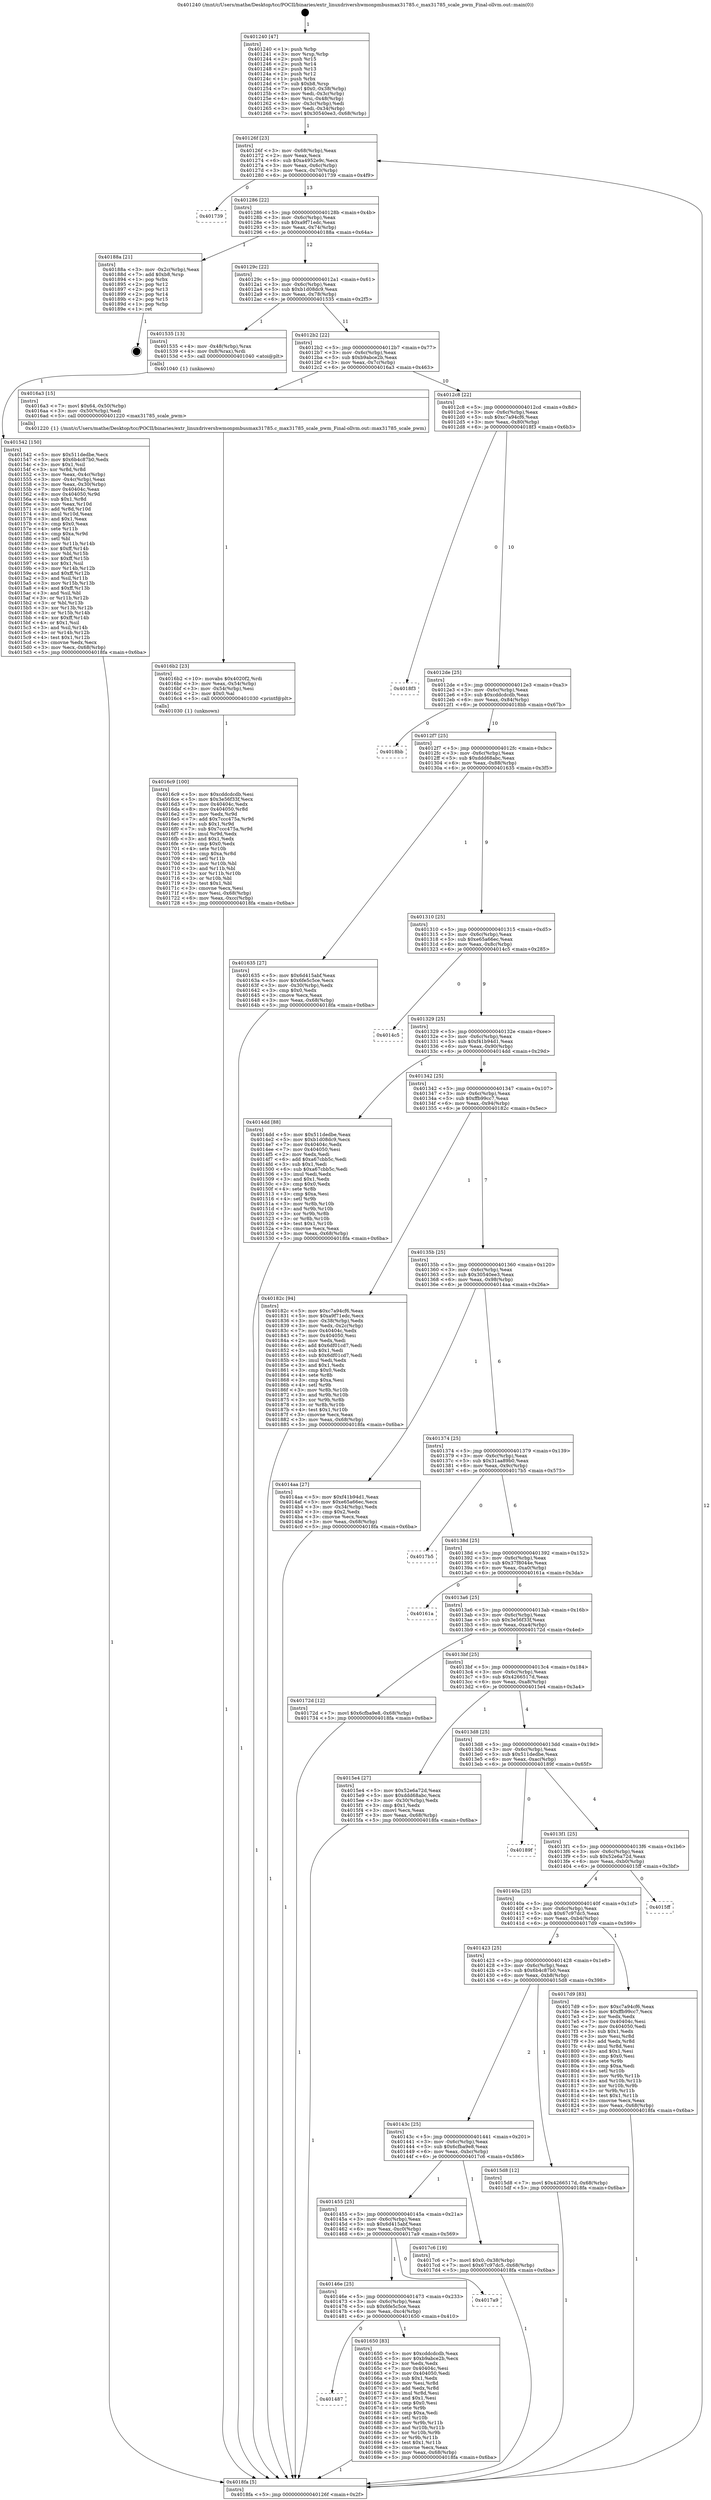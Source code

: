 digraph "0x401240" {
  label = "0x401240 (/mnt/c/Users/mathe/Desktop/tcc/POCII/binaries/extr_linuxdrivershwmonpmbusmax31785.c_max31785_scale_pwm_Final-ollvm.out::main(0))"
  labelloc = "t"
  node[shape=record]

  Entry [label="",width=0.3,height=0.3,shape=circle,fillcolor=black,style=filled]
  "0x40126f" [label="{
     0x40126f [23]\l
     | [instrs]\l
     &nbsp;&nbsp;0x40126f \<+3\>: mov -0x68(%rbp),%eax\l
     &nbsp;&nbsp;0x401272 \<+2\>: mov %eax,%ecx\l
     &nbsp;&nbsp;0x401274 \<+6\>: sub $0xa4952e9c,%ecx\l
     &nbsp;&nbsp;0x40127a \<+3\>: mov %eax,-0x6c(%rbp)\l
     &nbsp;&nbsp;0x40127d \<+3\>: mov %ecx,-0x70(%rbp)\l
     &nbsp;&nbsp;0x401280 \<+6\>: je 0000000000401739 \<main+0x4f9\>\l
  }"]
  "0x401739" [label="{
     0x401739\l
  }", style=dashed]
  "0x401286" [label="{
     0x401286 [22]\l
     | [instrs]\l
     &nbsp;&nbsp;0x401286 \<+5\>: jmp 000000000040128b \<main+0x4b\>\l
     &nbsp;&nbsp;0x40128b \<+3\>: mov -0x6c(%rbp),%eax\l
     &nbsp;&nbsp;0x40128e \<+5\>: sub $0xa9f71edc,%eax\l
     &nbsp;&nbsp;0x401293 \<+3\>: mov %eax,-0x74(%rbp)\l
     &nbsp;&nbsp;0x401296 \<+6\>: je 000000000040188a \<main+0x64a\>\l
  }"]
  Exit [label="",width=0.3,height=0.3,shape=circle,fillcolor=black,style=filled,peripheries=2]
  "0x40188a" [label="{
     0x40188a [21]\l
     | [instrs]\l
     &nbsp;&nbsp;0x40188a \<+3\>: mov -0x2c(%rbp),%eax\l
     &nbsp;&nbsp;0x40188d \<+7\>: add $0xb8,%rsp\l
     &nbsp;&nbsp;0x401894 \<+1\>: pop %rbx\l
     &nbsp;&nbsp;0x401895 \<+2\>: pop %r12\l
     &nbsp;&nbsp;0x401897 \<+2\>: pop %r13\l
     &nbsp;&nbsp;0x401899 \<+2\>: pop %r14\l
     &nbsp;&nbsp;0x40189b \<+2\>: pop %r15\l
     &nbsp;&nbsp;0x40189d \<+1\>: pop %rbp\l
     &nbsp;&nbsp;0x40189e \<+1\>: ret\l
  }"]
  "0x40129c" [label="{
     0x40129c [22]\l
     | [instrs]\l
     &nbsp;&nbsp;0x40129c \<+5\>: jmp 00000000004012a1 \<main+0x61\>\l
     &nbsp;&nbsp;0x4012a1 \<+3\>: mov -0x6c(%rbp),%eax\l
     &nbsp;&nbsp;0x4012a4 \<+5\>: sub $0xb1d08dc9,%eax\l
     &nbsp;&nbsp;0x4012a9 \<+3\>: mov %eax,-0x78(%rbp)\l
     &nbsp;&nbsp;0x4012ac \<+6\>: je 0000000000401535 \<main+0x2f5\>\l
  }"]
  "0x4016c9" [label="{
     0x4016c9 [100]\l
     | [instrs]\l
     &nbsp;&nbsp;0x4016c9 \<+5\>: mov $0xcddcdcdb,%esi\l
     &nbsp;&nbsp;0x4016ce \<+5\>: mov $0x3e56f33f,%ecx\l
     &nbsp;&nbsp;0x4016d3 \<+7\>: mov 0x40404c,%edx\l
     &nbsp;&nbsp;0x4016da \<+8\>: mov 0x404050,%r8d\l
     &nbsp;&nbsp;0x4016e2 \<+3\>: mov %edx,%r9d\l
     &nbsp;&nbsp;0x4016e5 \<+7\>: add $0x7ccc475a,%r9d\l
     &nbsp;&nbsp;0x4016ec \<+4\>: sub $0x1,%r9d\l
     &nbsp;&nbsp;0x4016f0 \<+7\>: sub $0x7ccc475a,%r9d\l
     &nbsp;&nbsp;0x4016f7 \<+4\>: imul %r9d,%edx\l
     &nbsp;&nbsp;0x4016fb \<+3\>: and $0x1,%edx\l
     &nbsp;&nbsp;0x4016fe \<+3\>: cmp $0x0,%edx\l
     &nbsp;&nbsp;0x401701 \<+4\>: sete %r10b\l
     &nbsp;&nbsp;0x401705 \<+4\>: cmp $0xa,%r8d\l
     &nbsp;&nbsp;0x401709 \<+4\>: setl %r11b\l
     &nbsp;&nbsp;0x40170d \<+3\>: mov %r10b,%bl\l
     &nbsp;&nbsp;0x401710 \<+3\>: and %r11b,%bl\l
     &nbsp;&nbsp;0x401713 \<+3\>: xor %r11b,%r10b\l
     &nbsp;&nbsp;0x401716 \<+3\>: or %r10b,%bl\l
     &nbsp;&nbsp;0x401719 \<+3\>: test $0x1,%bl\l
     &nbsp;&nbsp;0x40171c \<+3\>: cmovne %ecx,%esi\l
     &nbsp;&nbsp;0x40171f \<+3\>: mov %esi,-0x68(%rbp)\l
     &nbsp;&nbsp;0x401722 \<+6\>: mov %eax,-0xcc(%rbp)\l
     &nbsp;&nbsp;0x401728 \<+5\>: jmp 00000000004018fa \<main+0x6ba\>\l
  }"]
  "0x401535" [label="{
     0x401535 [13]\l
     | [instrs]\l
     &nbsp;&nbsp;0x401535 \<+4\>: mov -0x48(%rbp),%rax\l
     &nbsp;&nbsp;0x401539 \<+4\>: mov 0x8(%rax),%rdi\l
     &nbsp;&nbsp;0x40153d \<+5\>: call 0000000000401040 \<atoi@plt\>\l
     | [calls]\l
     &nbsp;&nbsp;0x401040 \{1\} (unknown)\l
  }"]
  "0x4012b2" [label="{
     0x4012b2 [22]\l
     | [instrs]\l
     &nbsp;&nbsp;0x4012b2 \<+5\>: jmp 00000000004012b7 \<main+0x77\>\l
     &nbsp;&nbsp;0x4012b7 \<+3\>: mov -0x6c(%rbp),%eax\l
     &nbsp;&nbsp;0x4012ba \<+5\>: sub $0xb9abce2b,%eax\l
     &nbsp;&nbsp;0x4012bf \<+3\>: mov %eax,-0x7c(%rbp)\l
     &nbsp;&nbsp;0x4012c2 \<+6\>: je 00000000004016a3 \<main+0x463\>\l
  }"]
  "0x4016b2" [label="{
     0x4016b2 [23]\l
     | [instrs]\l
     &nbsp;&nbsp;0x4016b2 \<+10\>: movabs $0x4020f2,%rdi\l
     &nbsp;&nbsp;0x4016bc \<+3\>: mov %eax,-0x54(%rbp)\l
     &nbsp;&nbsp;0x4016bf \<+3\>: mov -0x54(%rbp),%esi\l
     &nbsp;&nbsp;0x4016c2 \<+2\>: mov $0x0,%al\l
     &nbsp;&nbsp;0x4016c4 \<+5\>: call 0000000000401030 \<printf@plt\>\l
     | [calls]\l
     &nbsp;&nbsp;0x401030 \{1\} (unknown)\l
  }"]
  "0x4016a3" [label="{
     0x4016a3 [15]\l
     | [instrs]\l
     &nbsp;&nbsp;0x4016a3 \<+7\>: movl $0x64,-0x50(%rbp)\l
     &nbsp;&nbsp;0x4016aa \<+3\>: mov -0x50(%rbp),%edi\l
     &nbsp;&nbsp;0x4016ad \<+5\>: call 0000000000401220 \<max31785_scale_pwm\>\l
     | [calls]\l
     &nbsp;&nbsp;0x401220 \{1\} (/mnt/c/Users/mathe/Desktop/tcc/POCII/binaries/extr_linuxdrivershwmonpmbusmax31785.c_max31785_scale_pwm_Final-ollvm.out::max31785_scale_pwm)\l
  }"]
  "0x4012c8" [label="{
     0x4012c8 [22]\l
     | [instrs]\l
     &nbsp;&nbsp;0x4012c8 \<+5\>: jmp 00000000004012cd \<main+0x8d\>\l
     &nbsp;&nbsp;0x4012cd \<+3\>: mov -0x6c(%rbp),%eax\l
     &nbsp;&nbsp;0x4012d0 \<+5\>: sub $0xc7a94cf6,%eax\l
     &nbsp;&nbsp;0x4012d5 \<+3\>: mov %eax,-0x80(%rbp)\l
     &nbsp;&nbsp;0x4012d8 \<+6\>: je 00000000004018f3 \<main+0x6b3\>\l
  }"]
  "0x401487" [label="{
     0x401487\l
  }", style=dashed]
  "0x4018f3" [label="{
     0x4018f3\l
  }", style=dashed]
  "0x4012de" [label="{
     0x4012de [25]\l
     | [instrs]\l
     &nbsp;&nbsp;0x4012de \<+5\>: jmp 00000000004012e3 \<main+0xa3\>\l
     &nbsp;&nbsp;0x4012e3 \<+3\>: mov -0x6c(%rbp),%eax\l
     &nbsp;&nbsp;0x4012e6 \<+5\>: sub $0xcddcdcdb,%eax\l
     &nbsp;&nbsp;0x4012eb \<+6\>: mov %eax,-0x84(%rbp)\l
     &nbsp;&nbsp;0x4012f1 \<+6\>: je 00000000004018bb \<main+0x67b\>\l
  }"]
  "0x401650" [label="{
     0x401650 [83]\l
     | [instrs]\l
     &nbsp;&nbsp;0x401650 \<+5\>: mov $0xcddcdcdb,%eax\l
     &nbsp;&nbsp;0x401655 \<+5\>: mov $0xb9abce2b,%ecx\l
     &nbsp;&nbsp;0x40165a \<+2\>: xor %edx,%edx\l
     &nbsp;&nbsp;0x40165c \<+7\>: mov 0x40404c,%esi\l
     &nbsp;&nbsp;0x401663 \<+7\>: mov 0x404050,%edi\l
     &nbsp;&nbsp;0x40166a \<+3\>: sub $0x1,%edx\l
     &nbsp;&nbsp;0x40166d \<+3\>: mov %esi,%r8d\l
     &nbsp;&nbsp;0x401670 \<+3\>: add %edx,%r8d\l
     &nbsp;&nbsp;0x401673 \<+4\>: imul %r8d,%esi\l
     &nbsp;&nbsp;0x401677 \<+3\>: and $0x1,%esi\l
     &nbsp;&nbsp;0x40167a \<+3\>: cmp $0x0,%esi\l
     &nbsp;&nbsp;0x40167d \<+4\>: sete %r9b\l
     &nbsp;&nbsp;0x401681 \<+3\>: cmp $0xa,%edi\l
     &nbsp;&nbsp;0x401684 \<+4\>: setl %r10b\l
     &nbsp;&nbsp;0x401688 \<+3\>: mov %r9b,%r11b\l
     &nbsp;&nbsp;0x40168b \<+3\>: and %r10b,%r11b\l
     &nbsp;&nbsp;0x40168e \<+3\>: xor %r10b,%r9b\l
     &nbsp;&nbsp;0x401691 \<+3\>: or %r9b,%r11b\l
     &nbsp;&nbsp;0x401694 \<+4\>: test $0x1,%r11b\l
     &nbsp;&nbsp;0x401698 \<+3\>: cmovne %ecx,%eax\l
     &nbsp;&nbsp;0x40169b \<+3\>: mov %eax,-0x68(%rbp)\l
     &nbsp;&nbsp;0x40169e \<+5\>: jmp 00000000004018fa \<main+0x6ba\>\l
  }"]
  "0x4018bb" [label="{
     0x4018bb\l
  }", style=dashed]
  "0x4012f7" [label="{
     0x4012f7 [25]\l
     | [instrs]\l
     &nbsp;&nbsp;0x4012f7 \<+5\>: jmp 00000000004012fc \<main+0xbc\>\l
     &nbsp;&nbsp;0x4012fc \<+3\>: mov -0x6c(%rbp),%eax\l
     &nbsp;&nbsp;0x4012ff \<+5\>: sub $0xddd68abc,%eax\l
     &nbsp;&nbsp;0x401304 \<+6\>: mov %eax,-0x88(%rbp)\l
     &nbsp;&nbsp;0x40130a \<+6\>: je 0000000000401635 \<main+0x3f5\>\l
  }"]
  "0x40146e" [label="{
     0x40146e [25]\l
     | [instrs]\l
     &nbsp;&nbsp;0x40146e \<+5\>: jmp 0000000000401473 \<main+0x233\>\l
     &nbsp;&nbsp;0x401473 \<+3\>: mov -0x6c(%rbp),%eax\l
     &nbsp;&nbsp;0x401476 \<+5\>: sub $0x6fe5c5ce,%eax\l
     &nbsp;&nbsp;0x40147b \<+6\>: mov %eax,-0xc4(%rbp)\l
     &nbsp;&nbsp;0x401481 \<+6\>: je 0000000000401650 \<main+0x410\>\l
  }"]
  "0x401635" [label="{
     0x401635 [27]\l
     | [instrs]\l
     &nbsp;&nbsp;0x401635 \<+5\>: mov $0x6d415abf,%eax\l
     &nbsp;&nbsp;0x40163a \<+5\>: mov $0x6fe5c5ce,%ecx\l
     &nbsp;&nbsp;0x40163f \<+3\>: mov -0x30(%rbp),%edx\l
     &nbsp;&nbsp;0x401642 \<+3\>: cmp $0x0,%edx\l
     &nbsp;&nbsp;0x401645 \<+3\>: cmove %ecx,%eax\l
     &nbsp;&nbsp;0x401648 \<+3\>: mov %eax,-0x68(%rbp)\l
     &nbsp;&nbsp;0x40164b \<+5\>: jmp 00000000004018fa \<main+0x6ba\>\l
  }"]
  "0x401310" [label="{
     0x401310 [25]\l
     | [instrs]\l
     &nbsp;&nbsp;0x401310 \<+5\>: jmp 0000000000401315 \<main+0xd5\>\l
     &nbsp;&nbsp;0x401315 \<+3\>: mov -0x6c(%rbp),%eax\l
     &nbsp;&nbsp;0x401318 \<+5\>: sub $0xe65a66ec,%eax\l
     &nbsp;&nbsp;0x40131d \<+6\>: mov %eax,-0x8c(%rbp)\l
     &nbsp;&nbsp;0x401323 \<+6\>: je 00000000004014c5 \<main+0x285\>\l
  }"]
  "0x4017a9" [label="{
     0x4017a9\l
  }", style=dashed]
  "0x4014c5" [label="{
     0x4014c5\l
  }", style=dashed]
  "0x401329" [label="{
     0x401329 [25]\l
     | [instrs]\l
     &nbsp;&nbsp;0x401329 \<+5\>: jmp 000000000040132e \<main+0xee\>\l
     &nbsp;&nbsp;0x40132e \<+3\>: mov -0x6c(%rbp),%eax\l
     &nbsp;&nbsp;0x401331 \<+5\>: sub $0xf41b94d1,%eax\l
     &nbsp;&nbsp;0x401336 \<+6\>: mov %eax,-0x90(%rbp)\l
     &nbsp;&nbsp;0x40133c \<+6\>: je 00000000004014dd \<main+0x29d\>\l
  }"]
  "0x401455" [label="{
     0x401455 [25]\l
     | [instrs]\l
     &nbsp;&nbsp;0x401455 \<+5\>: jmp 000000000040145a \<main+0x21a\>\l
     &nbsp;&nbsp;0x40145a \<+3\>: mov -0x6c(%rbp),%eax\l
     &nbsp;&nbsp;0x40145d \<+5\>: sub $0x6d415abf,%eax\l
     &nbsp;&nbsp;0x401462 \<+6\>: mov %eax,-0xc0(%rbp)\l
     &nbsp;&nbsp;0x401468 \<+6\>: je 00000000004017a9 \<main+0x569\>\l
  }"]
  "0x4014dd" [label="{
     0x4014dd [88]\l
     | [instrs]\l
     &nbsp;&nbsp;0x4014dd \<+5\>: mov $0x511dedbe,%eax\l
     &nbsp;&nbsp;0x4014e2 \<+5\>: mov $0xb1d08dc9,%ecx\l
     &nbsp;&nbsp;0x4014e7 \<+7\>: mov 0x40404c,%edx\l
     &nbsp;&nbsp;0x4014ee \<+7\>: mov 0x404050,%esi\l
     &nbsp;&nbsp;0x4014f5 \<+2\>: mov %edx,%edi\l
     &nbsp;&nbsp;0x4014f7 \<+6\>: add $0xa67cbb5c,%edi\l
     &nbsp;&nbsp;0x4014fd \<+3\>: sub $0x1,%edi\l
     &nbsp;&nbsp;0x401500 \<+6\>: sub $0xa67cbb5c,%edi\l
     &nbsp;&nbsp;0x401506 \<+3\>: imul %edi,%edx\l
     &nbsp;&nbsp;0x401509 \<+3\>: and $0x1,%edx\l
     &nbsp;&nbsp;0x40150c \<+3\>: cmp $0x0,%edx\l
     &nbsp;&nbsp;0x40150f \<+4\>: sete %r8b\l
     &nbsp;&nbsp;0x401513 \<+3\>: cmp $0xa,%esi\l
     &nbsp;&nbsp;0x401516 \<+4\>: setl %r9b\l
     &nbsp;&nbsp;0x40151a \<+3\>: mov %r8b,%r10b\l
     &nbsp;&nbsp;0x40151d \<+3\>: and %r9b,%r10b\l
     &nbsp;&nbsp;0x401520 \<+3\>: xor %r9b,%r8b\l
     &nbsp;&nbsp;0x401523 \<+3\>: or %r8b,%r10b\l
     &nbsp;&nbsp;0x401526 \<+4\>: test $0x1,%r10b\l
     &nbsp;&nbsp;0x40152a \<+3\>: cmovne %ecx,%eax\l
     &nbsp;&nbsp;0x40152d \<+3\>: mov %eax,-0x68(%rbp)\l
     &nbsp;&nbsp;0x401530 \<+5\>: jmp 00000000004018fa \<main+0x6ba\>\l
  }"]
  "0x401342" [label="{
     0x401342 [25]\l
     | [instrs]\l
     &nbsp;&nbsp;0x401342 \<+5\>: jmp 0000000000401347 \<main+0x107\>\l
     &nbsp;&nbsp;0x401347 \<+3\>: mov -0x6c(%rbp),%eax\l
     &nbsp;&nbsp;0x40134a \<+5\>: sub $0xffb99cc7,%eax\l
     &nbsp;&nbsp;0x40134f \<+6\>: mov %eax,-0x94(%rbp)\l
     &nbsp;&nbsp;0x401355 \<+6\>: je 000000000040182c \<main+0x5ec\>\l
  }"]
  "0x4017c6" [label="{
     0x4017c6 [19]\l
     | [instrs]\l
     &nbsp;&nbsp;0x4017c6 \<+7\>: movl $0x0,-0x38(%rbp)\l
     &nbsp;&nbsp;0x4017cd \<+7\>: movl $0x67c97dc5,-0x68(%rbp)\l
     &nbsp;&nbsp;0x4017d4 \<+5\>: jmp 00000000004018fa \<main+0x6ba\>\l
  }"]
  "0x40182c" [label="{
     0x40182c [94]\l
     | [instrs]\l
     &nbsp;&nbsp;0x40182c \<+5\>: mov $0xc7a94cf6,%eax\l
     &nbsp;&nbsp;0x401831 \<+5\>: mov $0xa9f71edc,%ecx\l
     &nbsp;&nbsp;0x401836 \<+3\>: mov -0x38(%rbp),%edx\l
     &nbsp;&nbsp;0x401839 \<+3\>: mov %edx,-0x2c(%rbp)\l
     &nbsp;&nbsp;0x40183c \<+7\>: mov 0x40404c,%edx\l
     &nbsp;&nbsp;0x401843 \<+7\>: mov 0x404050,%esi\l
     &nbsp;&nbsp;0x40184a \<+2\>: mov %edx,%edi\l
     &nbsp;&nbsp;0x40184c \<+6\>: add $0x6df01cd7,%edi\l
     &nbsp;&nbsp;0x401852 \<+3\>: sub $0x1,%edi\l
     &nbsp;&nbsp;0x401855 \<+6\>: sub $0x6df01cd7,%edi\l
     &nbsp;&nbsp;0x40185b \<+3\>: imul %edi,%edx\l
     &nbsp;&nbsp;0x40185e \<+3\>: and $0x1,%edx\l
     &nbsp;&nbsp;0x401861 \<+3\>: cmp $0x0,%edx\l
     &nbsp;&nbsp;0x401864 \<+4\>: sete %r8b\l
     &nbsp;&nbsp;0x401868 \<+3\>: cmp $0xa,%esi\l
     &nbsp;&nbsp;0x40186b \<+4\>: setl %r9b\l
     &nbsp;&nbsp;0x40186f \<+3\>: mov %r8b,%r10b\l
     &nbsp;&nbsp;0x401872 \<+3\>: and %r9b,%r10b\l
     &nbsp;&nbsp;0x401875 \<+3\>: xor %r9b,%r8b\l
     &nbsp;&nbsp;0x401878 \<+3\>: or %r8b,%r10b\l
     &nbsp;&nbsp;0x40187b \<+4\>: test $0x1,%r10b\l
     &nbsp;&nbsp;0x40187f \<+3\>: cmovne %ecx,%eax\l
     &nbsp;&nbsp;0x401882 \<+3\>: mov %eax,-0x68(%rbp)\l
     &nbsp;&nbsp;0x401885 \<+5\>: jmp 00000000004018fa \<main+0x6ba\>\l
  }"]
  "0x40135b" [label="{
     0x40135b [25]\l
     | [instrs]\l
     &nbsp;&nbsp;0x40135b \<+5\>: jmp 0000000000401360 \<main+0x120\>\l
     &nbsp;&nbsp;0x401360 \<+3\>: mov -0x6c(%rbp),%eax\l
     &nbsp;&nbsp;0x401363 \<+5\>: sub $0x30540ee3,%eax\l
     &nbsp;&nbsp;0x401368 \<+6\>: mov %eax,-0x98(%rbp)\l
     &nbsp;&nbsp;0x40136e \<+6\>: je 00000000004014aa \<main+0x26a\>\l
  }"]
  "0x40143c" [label="{
     0x40143c [25]\l
     | [instrs]\l
     &nbsp;&nbsp;0x40143c \<+5\>: jmp 0000000000401441 \<main+0x201\>\l
     &nbsp;&nbsp;0x401441 \<+3\>: mov -0x6c(%rbp),%eax\l
     &nbsp;&nbsp;0x401444 \<+5\>: sub $0x6cfba9e8,%eax\l
     &nbsp;&nbsp;0x401449 \<+6\>: mov %eax,-0xbc(%rbp)\l
     &nbsp;&nbsp;0x40144f \<+6\>: je 00000000004017c6 \<main+0x586\>\l
  }"]
  "0x4014aa" [label="{
     0x4014aa [27]\l
     | [instrs]\l
     &nbsp;&nbsp;0x4014aa \<+5\>: mov $0xf41b94d1,%eax\l
     &nbsp;&nbsp;0x4014af \<+5\>: mov $0xe65a66ec,%ecx\l
     &nbsp;&nbsp;0x4014b4 \<+3\>: mov -0x34(%rbp),%edx\l
     &nbsp;&nbsp;0x4014b7 \<+3\>: cmp $0x2,%edx\l
     &nbsp;&nbsp;0x4014ba \<+3\>: cmovne %ecx,%eax\l
     &nbsp;&nbsp;0x4014bd \<+3\>: mov %eax,-0x68(%rbp)\l
     &nbsp;&nbsp;0x4014c0 \<+5\>: jmp 00000000004018fa \<main+0x6ba\>\l
  }"]
  "0x401374" [label="{
     0x401374 [25]\l
     | [instrs]\l
     &nbsp;&nbsp;0x401374 \<+5\>: jmp 0000000000401379 \<main+0x139\>\l
     &nbsp;&nbsp;0x401379 \<+3\>: mov -0x6c(%rbp),%eax\l
     &nbsp;&nbsp;0x40137c \<+5\>: sub $0x31aa89b0,%eax\l
     &nbsp;&nbsp;0x401381 \<+6\>: mov %eax,-0x9c(%rbp)\l
     &nbsp;&nbsp;0x401387 \<+6\>: je 00000000004017b5 \<main+0x575\>\l
  }"]
  "0x4018fa" [label="{
     0x4018fa [5]\l
     | [instrs]\l
     &nbsp;&nbsp;0x4018fa \<+5\>: jmp 000000000040126f \<main+0x2f\>\l
  }"]
  "0x401240" [label="{
     0x401240 [47]\l
     | [instrs]\l
     &nbsp;&nbsp;0x401240 \<+1\>: push %rbp\l
     &nbsp;&nbsp;0x401241 \<+3\>: mov %rsp,%rbp\l
     &nbsp;&nbsp;0x401244 \<+2\>: push %r15\l
     &nbsp;&nbsp;0x401246 \<+2\>: push %r14\l
     &nbsp;&nbsp;0x401248 \<+2\>: push %r13\l
     &nbsp;&nbsp;0x40124a \<+2\>: push %r12\l
     &nbsp;&nbsp;0x40124c \<+1\>: push %rbx\l
     &nbsp;&nbsp;0x40124d \<+7\>: sub $0xb8,%rsp\l
     &nbsp;&nbsp;0x401254 \<+7\>: movl $0x0,-0x38(%rbp)\l
     &nbsp;&nbsp;0x40125b \<+3\>: mov %edi,-0x3c(%rbp)\l
     &nbsp;&nbsp;0x40125e \<+4\>: mov %rsi,-0x48(%rbp)\l
     &nbsp;&nbsp;0x401262 \<+3\>: mov -0x3c(%rbp),%edi\l
     &nbsp;&nbsp;0x401265 \<+3\>: mov %edi,-0x34(%rbp)\l
     &nbsp;&nbsp;0x401268 \<+7\>: movl $0x30540ee3,-0x68(%rbp)\l
  }"]
  "0x401542" [label="{
     0x401542 [150]\l
     | [instrs]\l
     &nbsp;&nbsp;0x401542 \<+5\>: mov $0x511dedbe,%ecx\l
     &nbsp;&nbsp;0x401547 \<+5\>: mov $0x6b4c87b0,%edx\l
     &nbsp;&nbsp;0x40154c \<+3\>: mov $0x1,%sil\l
     &nbsp;&nbsp;0x40154f \<+3\>: xor %r8d,%r8d\l
     &nbsp;&nbsp;0x401552 \<+3\>: mov %eax,-0x4c(%rbp)\l
     &nbsp;&nbsp;0x401555 \<+3\>: mov -0x4c(%rbp),%eax\l
     &nbsp;&nbsp;0x401558 \<+3\>: mov %eax,-0x30(%rbp)\l
     &nbsp;&nbsp;0x40155b \<+7\>: mov 0x40404c,%eax\l
     &nbsp;&nbsp;0x401562 \<+8\>: mov 0x404050,%r9d\l
     &nbsp;&nbsp;0x40156a \<+4\>: sub $0x1,%r8d\l
     &nbsp;&nbsp;0x40156e \<+3\>: mov %eax,%r10d\l
     &nbsp;&nbsp;0x401571 \<+3\>: add %r8d,%r10d\l
     &nbsp;&nbsp;0x401574 \<+4\>: imul %r10d,%eax\l
     &nbsp;&nbsp;0x401578 \<+3\>: and $0x1,%eax\l
     &nbsp;&nbsp;0x40157b \<+3\>: cmp $0x0,%eax\l
     &nbsp;&nbsp;0x40157e \<+4\>: sete %r11b\l
     &nbsp;&nbsp;0x401582 \<+4\>: cmp $0xa,%r9d\l
     &nbsp;&nbsp;0x401586 \<+3\>: setl %bl\l
     &nbsp;&nbsp;0x401589 \<+3\>: mov %r11b,%r14b\l
     &nbsp;&nbsp;0x40158c \<+4\>: xor $0xff,%r14b\l
     &nbsp;&nbsp;0x401590 \<+3\>: mov %bl,%r15b\l
     &nbsp;&nbsp;0x401593 \<+4\>: xor $0xff,%r15b\l
     &nbsp;&nbsp;0x401597 \<+4\>: xor $0x1,%sil\l
     &nbsp;&nbsp;0x40159b \<+3\>: mov %r14b,%r12b\l
     &nbsp;&nbsp;0x40159e \<+4\>: and $0xff,%r12b\l
     &nbsp;&nbsp;0x4015a2 \<+3\>: and %sil,%r11b\l
     &nbsp;&nbsp;0x4015a5 \<+3\>: mov %r15b,%r13b\l
     &nbsp;&nbsp;0x4015a8 \<+4\>: and $0xff,%r13b\l
     &nbsp;&nbsp;0x4015ac \<+3\>: and %sil,%bl\l
     &nbsp;&nbsp;0x4015af \<+3\>: or %r11b,%r12b\l
     &nbsp;&nbsp;0x4015b2 \<+3\>: or %bl,%r13b\l
     &nbsp;&nbsp;0x4015b5 \<+3\>: xor %r13b,%r12b\l
     &nbsp;&nbsp;0x4015b8 \<+3\>: or %r15b,%r14b\l
     &nbsp;&nbsp;0x4015bb \<+4\>: xor $0xff,%r14b\l
     &nbsp;&nbsp;0x4015bf \<+4\>: or $0x1,%sil\l
     &nbsp;&nbsp;0x4015c3 \<+3\>: and %sil,%r14b\l
     &nbsp;&nbsp;0x4015c6 \<+3\>: or %r14b,%r12b\l
     &nbsp;&nbsp;0x4015c9 \<+4\>: test $0x1,%r12b\l
     &nbsp;&nbsp;0x4015cd \<+3\>: cmovne %edx,%ecx\l
     &nbsp;&nbsp;0x4015d0 \<+3\>: mov %ecx,-0x68(%rbp)\l
     &nbsp;&nbsp;0x4015d3 \<+5\>: jmp 00000000004018fa \<main+0x6ba\>\l
  }"]
  "0x4015d8" [label="{
     0x4015d8 [12]\l
     | [instrs]\l
     &nbsp;&nbsp;0x4015d8 \<+7\>: movl $0x4266517d,-0x68(%rbp)\l
     &nbsp;&nbsp;0x4015df \<+5\>: jmp 00000000004018fa \<main+0x6ba\>\l
  }"]
  "0x4017b5" [label="{
     0x4017b5\l
  }", style=dashed]
  "0x40138d" [label="{
     0x40138d [25]\l
     | [instrs]\l
     &nbsp;&nbsp;0x40138d \<+5\>: jmp 0000000000401392 \<main+0x152\>\l
     &nbsp;&nbsp;0x401392 \<+3\>: mov -0x6c(%rbp),%eax\l
     &nbsp;&nbsp;0x401395 \<+5\>: sub $0x37f8044e,%eax\l
     &nbsp;&nbsp;0x40139a \<+6\>: mov %eax,-0xa0(%rbp)\l
     &nbsp;&nbsp;0x4013a0 \<+6\>: je 000000000040161a \<main+0x3da\>\l
  }"]
  "0x401423" [label="{
     0x401423 [25]\l
     | [instrs]\l
     &nbsp;&nbsp;0x401423 \<+5\>: jmp 0000000000401428 \<main+0x1e8\>\l
     &nbsp;&nbsp;0x401428 \<+3\>: mov -0x6c(%rbp),%eax\l
     &nbsp;&nbsp;0x40142b \<+5\>: sub $0x6b4c87b0,%eax\l
     &nbsp;&nbsp;0x401430 \<+6\>: mov %eax,-0xb8(%rbp)\l
     &nbsp;&nbsp;0x401436 \<+6\>: je 00000000004015d8 \<main+0x398\>\l
  }"]
  "0x40161a" [label="{
     0x40161a\l
  }", style=dashed]
  "0x4013a6" [label="{
     0x4013a6 [25]\l
     | [instrs]\l
     &nbsp;&nbsp;0x4013a6 \<+5\>: jmp 00000000004013ab \<main+0x16b\>\l
     &nbsp;&nbsp;0x4013ab \<+3\>: mov -0x6c(%rbp),%eax\l
     &nbsp;&nbsp;0x4013ae \<+5\>: sub $0x3e56f33f,%eax\l
     &nbsp;&nbsp;0x4013b3 \<+6\>: mov %eax,-0xa4(%rbp)\l
     &nbsp;&nbsp;0x4013b9 \<+6\>: je 000000000040172d \<main+0x4ed\>\l
  }"]
  "0x4017d9" [label="{
     0x4017d9 [83]\l
     | [instrs]\l
     &nbsp;&nbsp;0x4017d9 \<+5\>: mov $0xc7a94cf6,%eax\l
     &nbsp;&nbsp;0x4017de \<+5\>: mov $0xffb99cc7,%ecx\l
     &nbsp;&nbsp;0x4017e3 \<+2\>: xor %edx,%edx\l
     &nbsp;&nbsp;0x4017e5 \<+7\>: mov 0x40404c,%esi\l
     &nbsp;&nbsp;0x4017ec \<+7\>: mov 0x404050,%edi\l
     &nbsp;&nbsp;0x4017f3 \<+3\>: sub $0x1,%edx\l
     &nbsp;&nbsp;0x4017f6 \<+3\>: mov %esi,%r8d\l
     &nbsp;&nbsp;0x4017f9 \<+3\>: add %edx,%r8d\l
     &nbsp;&nbsp;0x4017fc \<+4\>: imul %r8d,%esi\l
     &nbsp;&nbsp;0x401800 \<+3\>: and $0x1,%esi\l
     &nbsp;&nbsp;0x401803 \<+3\>: cmp $0x0,%esi\l
     &nbsp;&nbsp;0x401806 \<+4\>: sete %r9b\l
     &nbsp;&nbsp;0x40180a \<+3\>: cmp $0xa,%edi\l
     &nbsp;&nbsp;0x40180d \<+4\>: setl %r10b\l
     &nbsp;&nbsp;0x401811 \<+3\>: mov %r9b,%r11b\l
     &nbsp;&nbsp;0x401814 \<+3\>: and %r10b,%r11b\l
     &nbsp;&nbsp;0x401817 \<+3\>: xor %r10b,%r9b\l
     &nbsp;&nbsp;0x40181a \<+3\>: or %r9b,%r11b\l
     &nbsp;&nbsp;0x40181d \<+4\>: test $0x1,%r11b\l
     &nbsp;&nbsp;0x401821 \<+3\>: cmovne %ecx,%eax\l
     &nbsp;&nbsp;0x401824 \<+3\>: mov %eax,-0x68(%rbp)\l
     &nbsp;&nbsp;0x401827 \<+5\>: jmp 00000000004018fa \<main+0x6ba\>\l
  }"]
  "0x40172d" [label="{
     0x40172d [12]\l
     | [instrs]\l
     &nbsp;&nbsp;0x40172d \<+7\>: movl $0x6cfba9e8,-0x68(%rbp)\l
     &nbsp;&nbsp;0x401734 \<+5\>: jmp 00000000004018fa \<main+0x6ba\>\l
  }"]
  "0x4013bf" [label="{
     0x4013bf [25]\l
     | [instrs]\l
     &nbsp;&nbsp;0x4013bf \<+5\>: jmp 00000000004013c4 \<main+0x184\>\l
     &nbsp;&nbsp;0x4013c4 \<+3\>: mov -0x6c(%rbp),%eax\l
     &nbsp;&nbsp;0x4013c7 \<+5\>: sub $0x4266517d,%eax\l
     &nbsp;&nbsp;0x4013cc \<+6\>: mov %eax,-0xa8(%rbp)\l
     &nbsp;&nbsp;0x4013d2 \<+6\>: je 00000000004015e4 \<main+0x3a4\>\l
  }"]
  "0x40140a" [label="{
     0x40140a [25]\l
     | [instrs]\l
     &nbsp;&nbsp;0x40140a \<+5\>: jmp 000000000040140f \<main+0x1cf\>\l
     &nbsp;&nbsp;0x40140f \<+3\>: mov -0x6c(%rbp),%eax\l
     &nbsp;&nbsp;0x401412 \<+5\>: sub $0x67c97dc5,%eax\l
     &nbsp;&nbsp;0x401417 \<+6\>: mov %eax,-0xb4(%rbp)\l
     &nbsp;&nbsp;0x40141d \<+6\>: je 00000000004017d9 \<main+0x599\>\l
  }"]
  "0x4015e4" [label="{
     0x4015e4 [27]\l
     | [instrs]\l
     &nbsp;&nbsp;0x4015e4 \<+5\>: mov $0x52e6a72d,%eax\l
     &nbsp;&nbsp;0x4015e9 \<+5\>: mov $0xddd68abc,%ecx\l
     &nbsp;&nbsp;0x4015ee \<+3\>: mov -0x30(%rbp),%edx\l
     &nbsp;&nbsp;0x4015f1 \<+3\>: cmp $0x1,%edx\l
     &nbsp;&nbsp;0x4015f4 \<+3\>: cmovl %ecx,%eax\l
     &nbsp;&nbsp;0x4015f7 \<+3\>: mov %eax,-0x68(%rbp)\l
     &nbsp;&nbsp;0x4015fa \<+5\>: jmp 00000000004018fa \<main+0x6ba\>\l
  }"]
  "0x4013d8" [label="{
     0x4013d8 [25]\l
     | [instrs]\l
     &nbsp;&nbsp;0x4013d8 \<+5\>: jmp 00000000004013dd \<main+0x19d\>\l
     &nbsp;&nbsp;0x4013dd \<+3\>: mov -0x6c(%rbp),%eax\l
     &nbsp;&nbsp;0x4013e0 \<+5\>: sub $0x511dedbe,%eax\l
     &nbsp;&nbsp;0x4013e5 \<+6\>: mov %eax,-0xac(%rbp)\l
     &nbsp;&nbsp;0x4013eb \<+6\>: je 000000000040189f \<main+0x65f\>\l
  }"]
  "0x4015ff" [label="{
     0x4015ff\l
  }", style=dashed]
  "0x40189f" [label="{
     0x40189f\l
  }", style=dashed]
  "0x4013f1" [label="{
     0x4013f1 [25]\l
     | [instrs]\l
     &nbsp;&nbsp;0x4013f1 \<+5\>: jmp 00000000004013f6 \<main+0x1b6\>\l
     &nbsp;&nbsp;0x4013f6 \<+3\>: mov -0x6c(%rbp),%eax\l
     &nbsp;&nbsp;0x4013f9 \<+5\>: sub $0x52e6a72d,%eax\l
     &nbsp;&nbsp;0x4013fe \<+6\>: mov %eax,-0xb0(%rbp)\l
     &nbsp;&nbsp;0x401404 \<+6\>: je 00000000004015ff \<main+0x3bf\>\l
  }"]
  Entry -> "0x401240" [label=" 1"]
  "0x40126f" -> "0x401739" [label=" 0"]
  "0x40126f" -> "0x401286" [label=" 13"]
  "0x40188a" -> Exit [label=" 1"]
  "0x401286" -> "0x40188a" [label=" 1"]
  "0x401286" -> "0x40129c" [label=" 12"]
  "0x40182c" -> "0x4018fa" [label=" 1"]
  "0x40129c" -> "0x401535" [label=" 1"]
  "0x40129c" -> "0x4012b2" [label=" 11"]
  "0x4017d9" -> "0x4018fa" [label=" 1"]
  "0x4012b2" -> "0x4016a3" [label=" 1"]
  "0x4012b2" -> "0x4012c8" [label=" 10"]
  "0x4017c6" -> "0x4018fa" [label=" 1"]
  "0x4012c8" -> "0x4018f3" [label=" 0"]
  "0x4012c8" -> "0x4012de" [label=" 10"]
  "0x40172d" -> "0x4018fa" [label=" 1"]
  "0x4012de" -> "0x4018bb" [label=" 0"]
  "0x4012de" -> "0x4012f7" [label=" 10"]
  "0x4016c9" -> "0x4018fa" [label=" 1"]
  "0x4012f7" -> "0x401635" [label=" 1"]
  "0x4012f7" -> "0x401310" [label=" 9"]
  "0x4016a3" -> "0x4016b2" [label=" 1"]
  "0x401310" -> "0x4014c5" [label=" 0"]
  "0x401310" -> "0x401329" [label=" 9"]
  "0x401650" -> "0x4018fa" [label=" 1"]
  "0x401329" -> "0x4014dd" [label=" 1"]
  "0x401329" -> "0x401342" [label=" 8"]
  "0x40146e" -> "0x401650" [label=" 1"]
  "0x401342" -> "0x40182c" [label=" 1"]
  "0x401342" -> "0x40135b" [label=" 7"]
  "0x4016b2" -> "0x4016c9" [label=" 1"]
  "0x40135b" -> "0x4014aa" [label=" 1"]
  "0x40135b" -> "0x401374" [label=" 6"]
  "0x4014aa" -> "0x4018fa" [label=" 1"]
  "0x401240" -> "0x40126f" [label=" 1"]
  "0x4018fa" -> "0x40126f" [label=" 12"]
  "0x4014dd" -> "0x4018fa" [label=" 1"]
  "0x401535" -> "0x401542" [label=" 1"]
  "0x401542" -> "0x4018fa" [label=" 1"]
  "0x401455" -> "0x4017a9" [label=" 0"]
  "0x401374" -> "0x4017b5" [label=" 0"]
  "0x401374" -> "0x40138d" [label=" 6"]
  "0x40146e" -> "0x401487" [label=" 0"]
  "0x40138d" -> "0x40161a" [label=" 0"]
  "0x40138d" -> "0x4013a6" [label=" 6"]
  "0x40143c" -> "0x4017c6" [label=" 1"]
  "0x4013a6" -> "0x40172d" [label=" 1"]
  "0x4013a6" -> "0x4013bf" [label=" 5"]
  "0x401455" -> "0x40146e" [label=" 1"]
  "0x4013bf" -> "0x4015e4" [label=" 1"]
  "0x4013bf" -> "0x4013d8" [label=" 4"]
  "0x4015e4" -> "0x4018fa" [label=" 1"]
  "0x4013d8" -> "0x40189f" [label=" 0"]
  "0x4013d8" -> "0x4013f1" [label=" 4"]
  "0x4015d8" -> "0x4018fa" [label=" 1"]
  "0x4013f1" -> "0x4015ff" [label=" 0"]
  "0x4013f1" -> "0x40140a" [label=" 4"]
  "0x401635" -> "0x4018fa" [label=" 1"]
  "0x40140a" -> "0x4017d9" [label=" 1"]
  "0x40140a" -> "0x401423" [label=" 3"]
  "0x40143c" -> "0x401455" [label=" 1"]
  "0x401423" -> "0x4015d8" [label=" 1"]
  "0x401423" -> "0x40143c" [label=" 2"]
}

